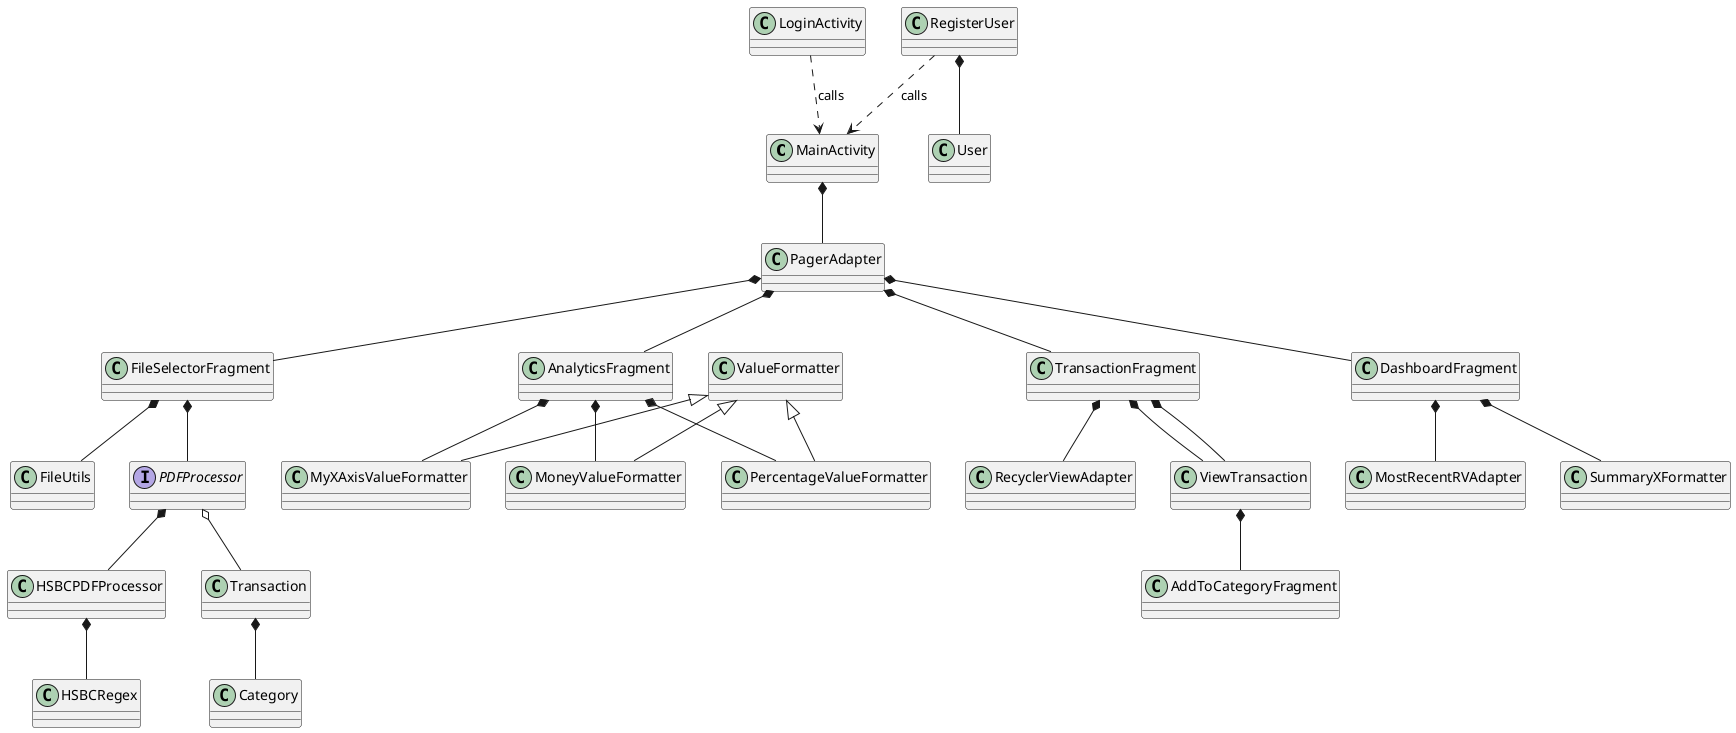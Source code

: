 @startuml

class MainActivity
class RegisterUser
class LoginActivity
class Transaction
class User
class FileSelectorFragment
class FileUtils
class HSBCRegex
interface PDFProcessor
class HSBCPDFProcessor
class AnalyticsFragment
class PagerAdapter
class RecyclerViewAdapter
class TransactionFragment
class ViewTransaction
class MyXAxisValueFormatter

class DashboardFragment
class AddToCategoryFragment
class MostRecentRVAdapter
class MoneyValueFormatter
class ValueFormatter
class PercentageValueFormatter
class ViewTransaction
class SummaryXFormatter
class Category


RegisterUser ..> MainActivity : calls
LoginActivity ..> MainActivity : calls
RegisterUser *-- User
MainActivity *-- PagerAdapter
PagerAdapter *-- TransactionFragment
PagerAdapter *-- AnalyticsFragment
PagerAdapter *-- FileSelectorFragment
AnalyticsFragment *-- MyXAxisValueFormatter
PDFProcessor o-- Transaction
FileSelectorFragment *-- PDFProcessor
FileSelectorFragment *-- FileUtils
HSBCPDFProcessor *-- HSBCRegex
TransactionFragment *-- RecyclerViewAdapter
TransactionFragment *-- ViewTransaction
PDFProcessor *-- HSBCPDFProcessor

PagerAdapter *-- DashboardFragment
DashboardFragment *-- SummaryXFormatter
DashboardFragment *-- MostRecentRVAdapter
TransactionFragment *-- ViewTransaction
ViewTransaction *-- AddToCategoryFragment
Transaction *-- Category

AnalyticsFragment *-- MoneyValueFormatter
AnalyticsFragment *-- PercentageValueFormatter

ValueFormatter <|-- MoneyValueFormatter
ValueFormatter <|-- PercentageValueFormatter
ValueFormatter <|-- MyXAxisValueFormatter





@enduml
